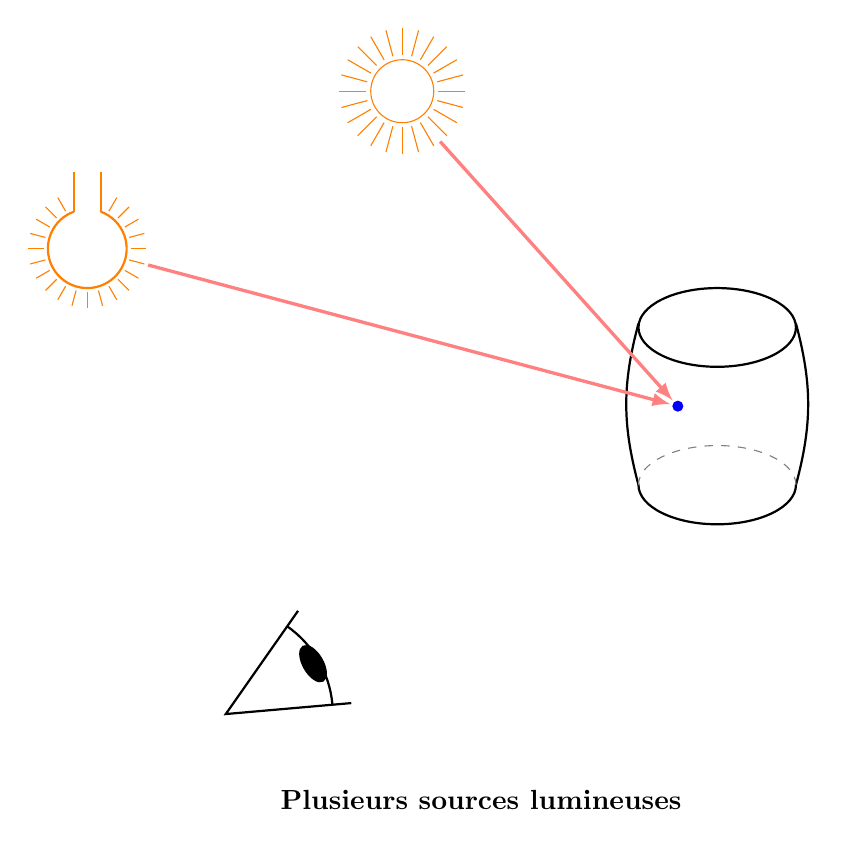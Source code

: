 ﻿\begin{tikzpicture}[scale=1]

% Ampoule
\begin{scope}[scale=0.5]
    \foreach \a in {60,45,...,-240}{
      \draw[orange] (\a:1.1) -- (\a:1.5);
    }

    \draw[thick, orange, fill=white] (110-360:1) arc (110-360:70:1);
    \draw[thick, orange] (70:1) -- ++(0,1);
    \draw[thick, orange] (110-360:1) -- ++(0,1);
\end{scope}


% Soleil
\begin{scope}[shift={(4,2)},scale=2]
    \coordinate (S) at (0,0);
    \foreach \a in {0,15,...,360}{
      \draw[orange] (\a:0.23) -- (\a:0.4);
    }
    \draw[orange, fill=white] (0,0) circle (0.2cm);
\end{scope}


% Tonneau
\begin{scope}[shift={(8,-1)},scale=0.5]
  \draw[thick] (0,0) ellipse (2 and 1);
  \draw[thick] (-2,0.1) to[bend right=15] ++(0,-4.1);
  \draw[thick] (2,0.1) to[bend left=15] ++(0,-4.1);
  \draw[thick] (2,-4) arc (0:-180:2 and 1);
  \draw[gray,dashed] (2,-4) arc (0:180:2 and 1);
  \coordinate (P) at (-1,-2);
\end{scope}



% Oeil
% eye from Izaak Neutelings https://tikz.net/hyperbola/
\def\le{0.8}  % eye size eye
\def\ange{25} % eye opening angle
\def\lb{1.2}  % outgoing beam length
\def\ang{210} % outgoing beam scattering
\begin{scope}[shift={(5.5,-3.75)},scale=2,shift={(\ang:\lb+1.2*\le)},rotate=\ang+180]
  \draw[thick] (\ange:\le) -- (0,0) -- (-\ange:\le);
  \draw[thick] (\ange:0.85*\le) arc(\ange:-\ange:0.85*\le);
  %\draw[fill,brown] (0.75*\le,0) ellipse ({0.10*\le} and {0.21*\le});
  \draw[fill] (0.8*\le,0) ellipse ({0.08*\le} and {0.16*\le});
  \coordinate (O) at (0,0);
\end{scope}

\draw[very thick,->,>=latex,red!50,, shorten >= 1mm] (-15:0.8) -- (P);

\draw[very thick,->,>=latex,red!50, shorten >= 1mm] ($(4,2)+(-53:0.8)$) -- (P);
\fill[blue] (P) circle(2pt);

\node at (5,-7) {\bf Plusieurs sources lumineuses};
\end{tikzpicture}